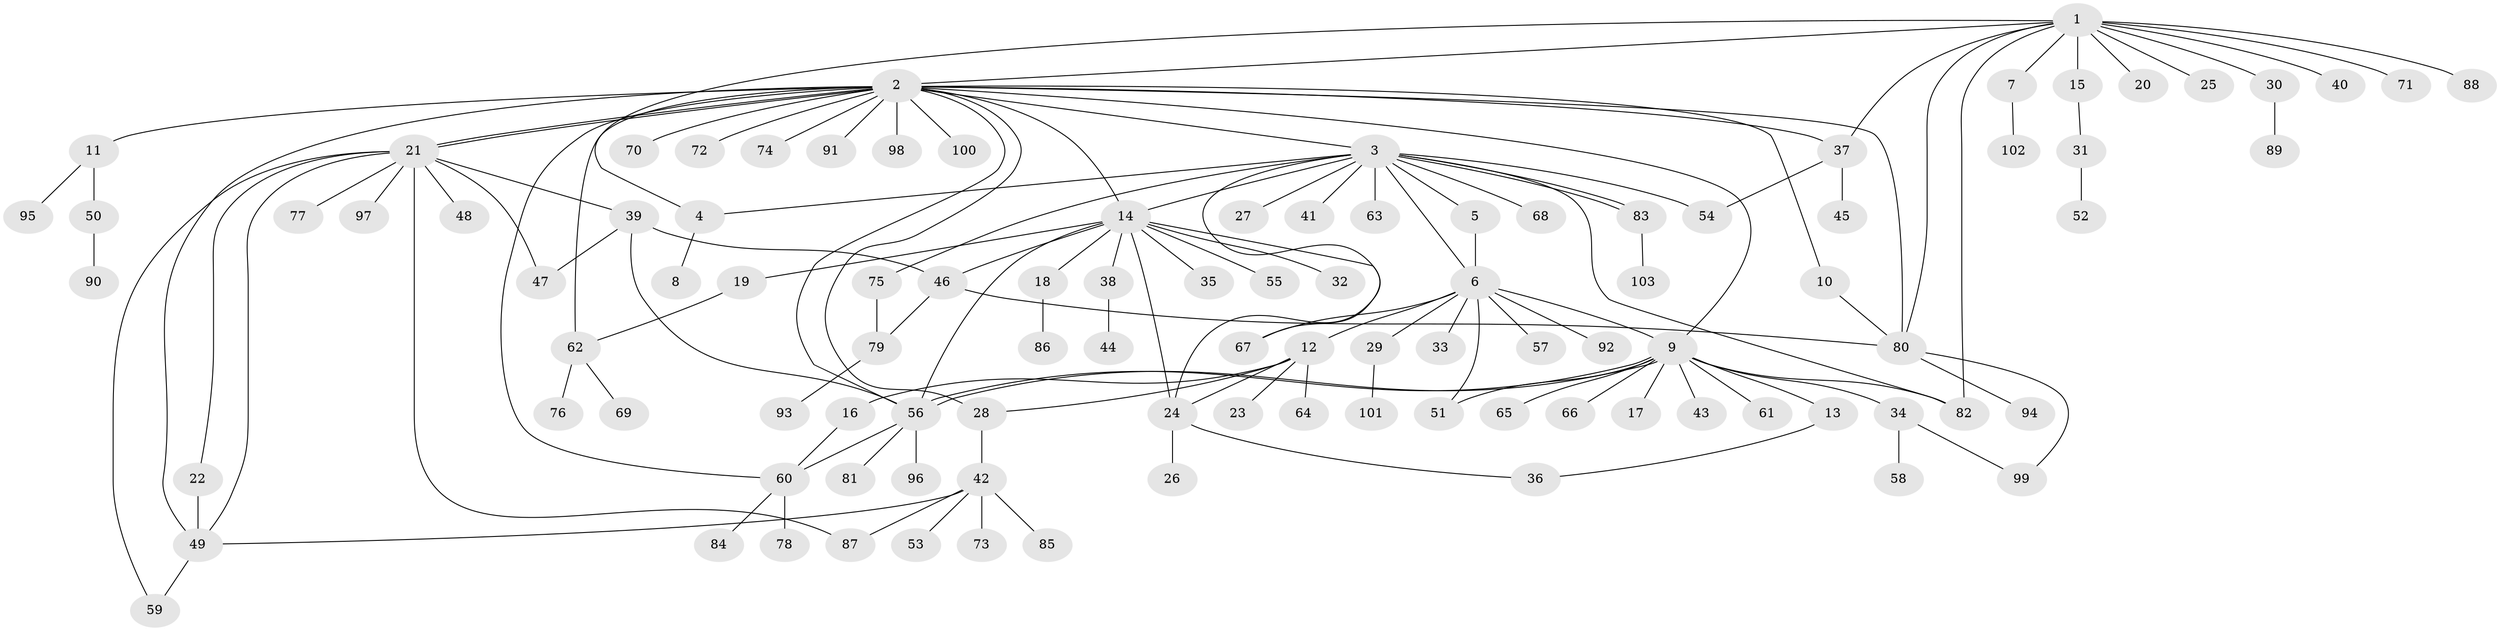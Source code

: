 // Generated by graph-tools (version 1.1) at 2025/11/02/27/25 16:11:14]
// undirected, 103 vertices, 137 edges
graph export_dot {
graph [start="1"]
  node [color=gray90,style=filled];
  1;
  2;
  3;
  4;
  5;
  6;
  7;
  8;
  9;
  10;
  11;
  12;
  13;
  14;
  15;
  16;
  17;
  18;
  19;
  20;
  21;
  22;
  23;
  24;
  25;
  26;
  27;
  28;
  29;
  30;
  31;
  32;
  33;
  34;
  35;
  36;
  37;
  38;
  39;
  40;
  41;
  42;
  43;
  44;
  45;
  46;
  47;
  48;
  49;
  50;
  51;
  52;
  53;
  54;
  55;
  56;
  57;
  58;
  59;
  60;
  61;
  62;
  63;
  64;
  65;
  66;
  67;
  68;
  69;
  70;
  71;
  72;
  73;
  74;
  75;
  76;
  77;
  78;
  79;
  80;
  81;
  82;
  83;
  84;
  85;
  86;
  87;
  88;
  89;
  90;
  91;
  92;
  93;
  94;
  95;
  96;
  97;
  98;
  99;
  100;
  101;
  102;
  103;
  1 -- 2;
  1 -- 4;
  1 -- 7;
  1 -- 15;
  1 -- 20;
  1 -- 25;
  1 -- 30;
  1 -- 37;
  1 -- 40;
  1 -- 71;
  1 -- 80;
  1 -- 82;
  1 -- 88;
  2 -- 3;
  2 -- 9;
  2 -- 10;
  2 -- 11;
  2 -- 14;
  2 -- 21;
  2 -- 21;
  2 -- 28;
  2 -- 37;
  2 -- 49;
  2 -- 56;
  2 -- 60;
  2 -- 62;
  2 -- 70;
  2 -- 72;
  2 -- 74;
  2 -- 80;
  2 -- 91;
  2 -- 98;
  2 -- 100;
  3 -- 4;
  3 -- 5;
  3 -- 6;
  3 -- 14;
  3 -- 24;
  3 -- 27;
  3 -- 41;
  3 -- 54;
  3 -- 63;
  3 -- 68;
  3 -- 75;
  3 -- 82;
  3 -- 83;
  3 -- 83;
  4 -- 8;
  5 -- 6;
  6 -- 9;
  6 -- 12;
  6 -- 29;
  6 -- 33;
  6 -- 51;
  6 -- 57;
  6 -- 67;
  6 -- 92;
  7 -- 102;
  9 -- 13;
  9 -- 17;
  9 -- 34;
  9 -- 43;
  9 -- 51;
  9 -- 56;
  9 -- 56;
  9 -- 61;
  9 -- 65;
  9 -- 66;
  9 -- 82;
  10 -- 80;
  11 -- 50;
  11 -- 95;
  12 -- 16;
  12 -- 23;
  12 -- 24;
  12 -- 28;
  12 -- 64;
  13 -- 36;
  14 -- 18;
  14 -- 19;
  14 -- 24;
  14 -- 32;
  14 -- 35;
  14 -- 38;
  14 -- 46;
  14 -- 55;
  14 -- 56;
  14 -- 67;
  15 -- 31;
  16 -- 60;
  18 -- 86;
  19 -- 62;
  21 -- 22;
  21 -- 39;
  21 -- 47;
  21 -- 48;
  21 -- 49;
  21 -- 59;
  21 -- 77;
  21 -- 87;
  21 -- 97;
  22 -- 49;
  24 -- 26;
  24 -- 36;
  28 -- 42;
  29 -- 101;
  30 -- 89;
  31 -- 52;
  34 -- 58;
  34 -- 99;
  37 -- 45;
  37 -- 54;
  38 -- 44;
  39 -- 46;
  39 -- 47;
  39 -- 56;
  42 -- 49;
  42 -- 53;
  42 -- 73;
  42 -- 85;
  42 -- 87;
  46 -- 79;
  46 -- 80;
  49 -- 59;
  50 -- 90;
  56 -- 60;
  56 -- 81;
  56 -- 96;
  60 -- 78;
  60 -- 84;
  62 -- 69;
  62 -- 76;
  75 -- 79;
  79 -- 93;
  80 -- 94;
  80 -- 99;
  83 -- 103;
}
